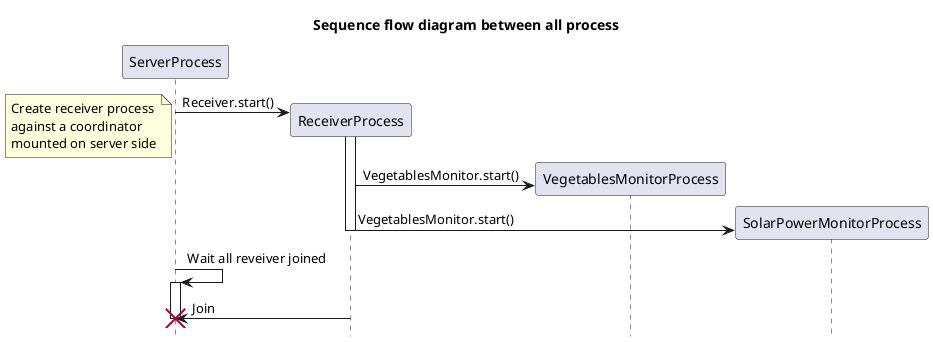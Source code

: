 @startuml
title Sequence flow diagram between all process
hide footbox

participant "ServerProcess" as Server
participant "ReceiverProcess" as Receiver
participant "VegetablesMonitorProcess" as VegetablesMonitor
participant "SolarPowerMonitorProcess" as SolarPowerMonitor

create Receiver
Server -> Receiver : Receiver.start()
note left
	Create receiver process
	against a coordinator
	mounted on server side
end note

activate Receiver
	create VegetablesMonitor
	Receiver -> VegetablesMonitor : VegetablesMonitor.start()
	create SolarPowerMonitor
	Receiver -> SolarPowerMonitor : VegetablesMonitor.start()
deactivate Receiver

Server -> Server : Wait all reveiver joined

activate Server
	Server <- Receiver : Join
deactivate Server
destroy Server
@enduml

